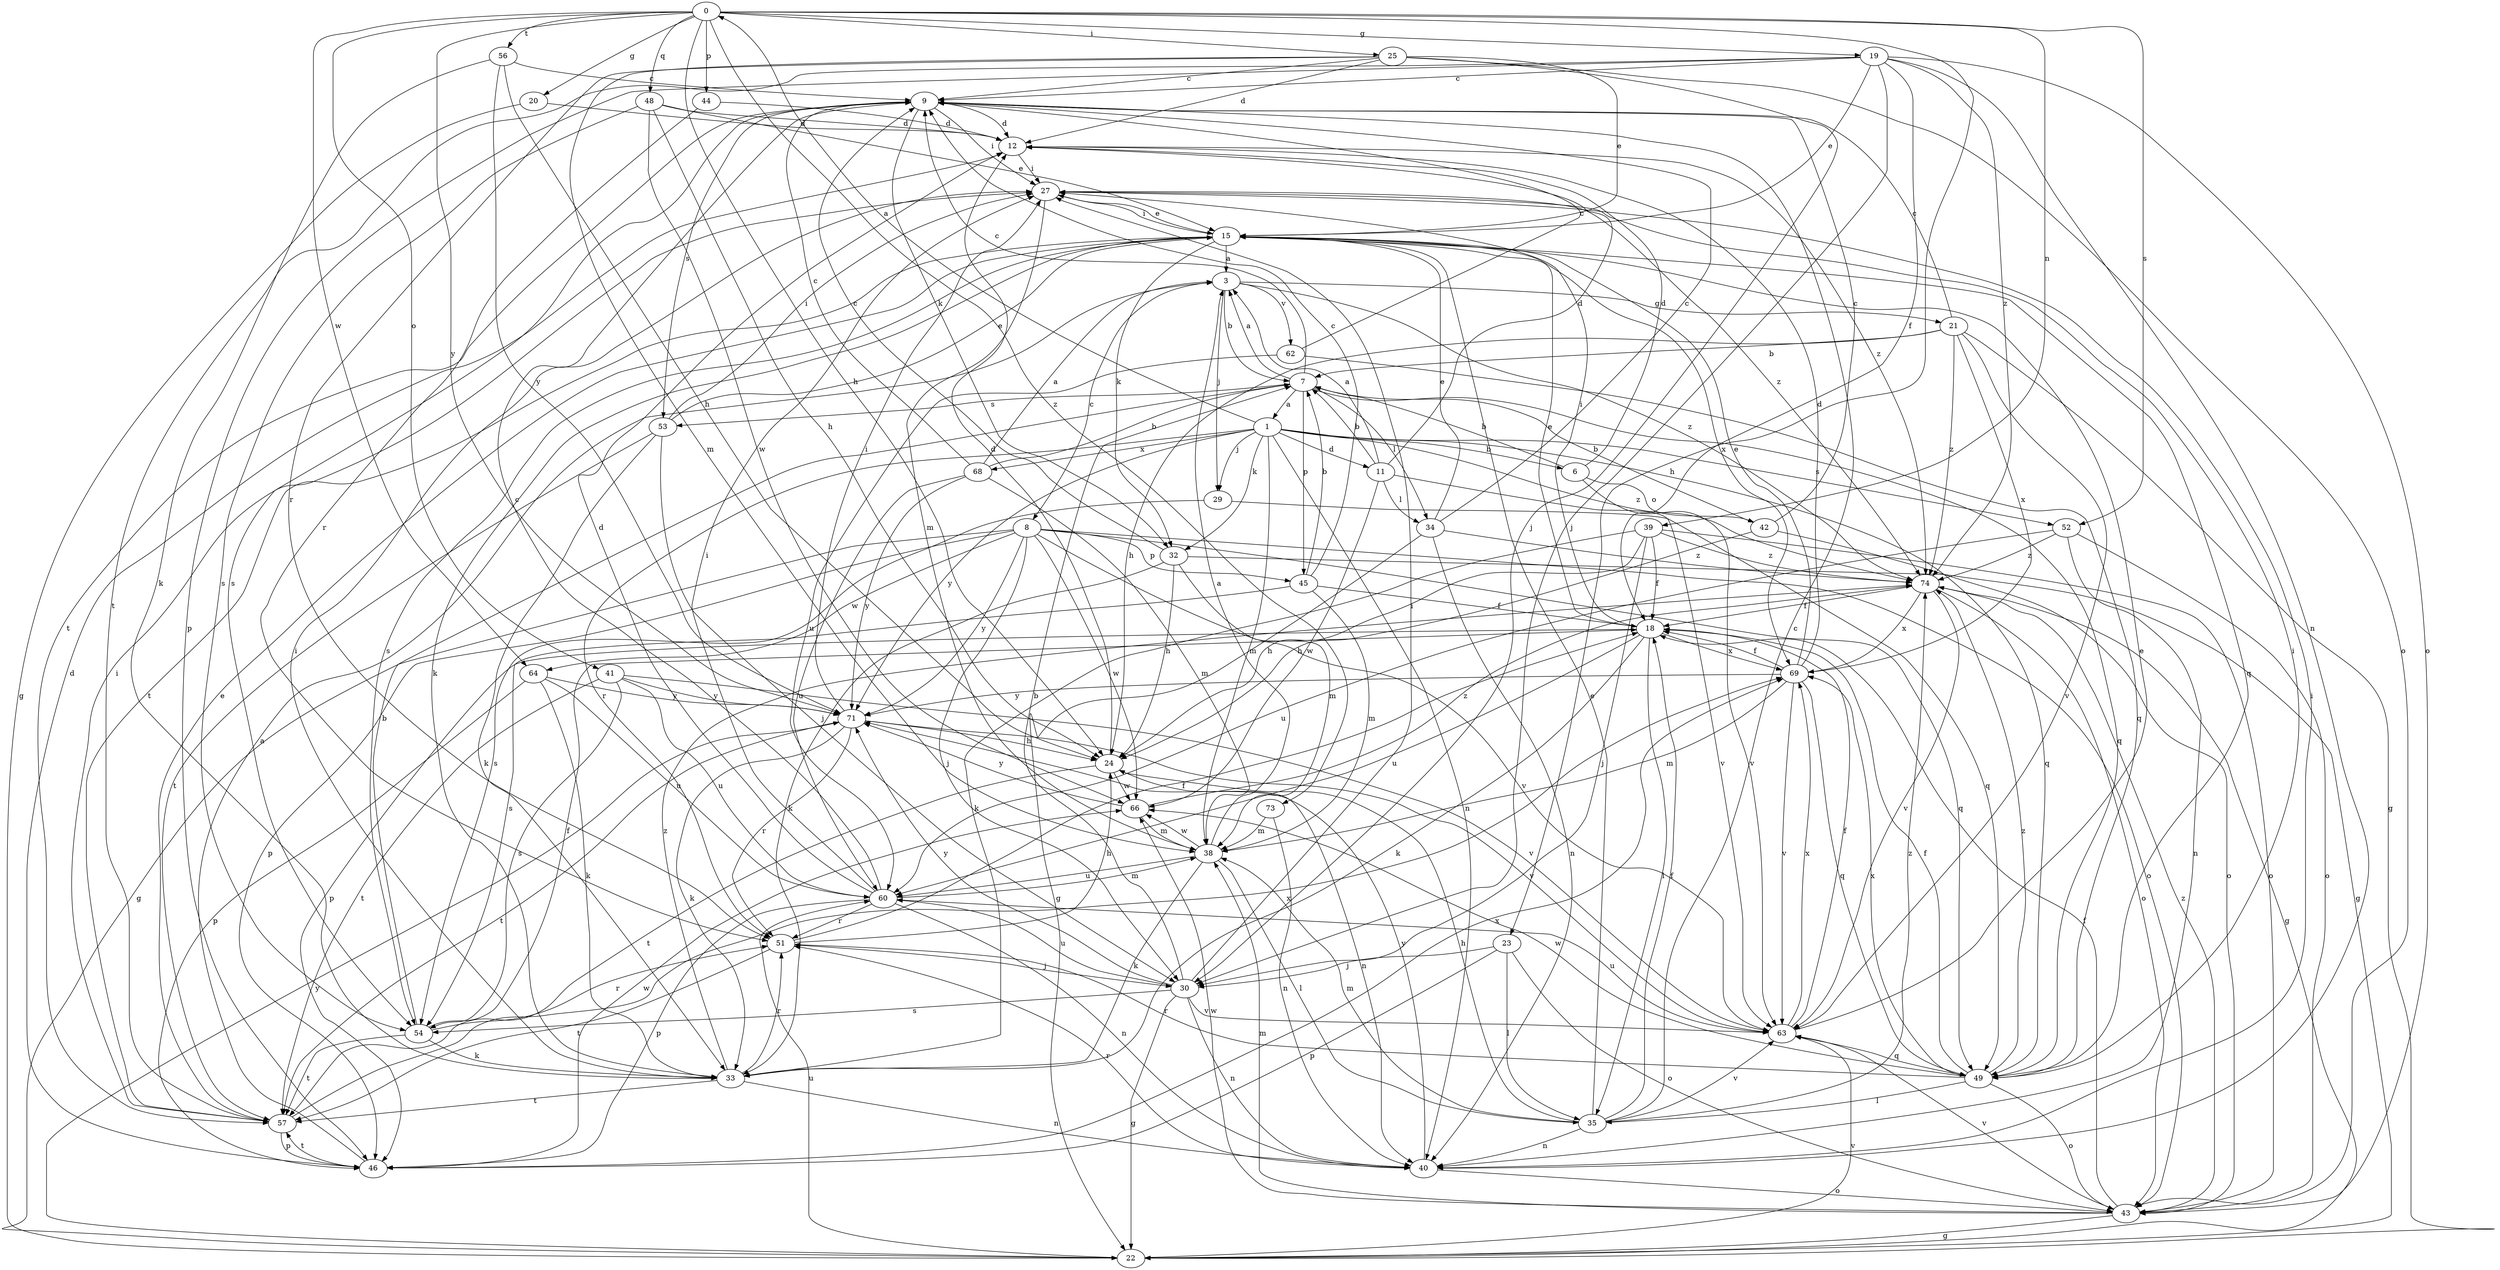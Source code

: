 strict digraph  {
0;
1;
3;
6;
7;
8;
9;
11;
12;
15;
18;
19;
20;
21;
22;
23;
24;
25;
27;
29;
30;
32;
33;
34;
35;
38;
39;
40;
41;
42;
43;
44;
45;
46;
48;
49;
51;
52;
53;
54;
56;
57;
60;
62;
63;
64;
66;
68;
69;
71;
73;
74;
0 -> 19  [label=g];
0 -> 20  [label=g];
0 -> 23  [label=h];
0 -> 24  [label=h];
0 -> 25  [label=i];
0 -> 39  [label=n];
0 -> 41  [label=o];
0 -> 44  [label=p];
0 -> 48  [label=q];
0 -> 52  [label=s];
0 -> 56  [label=t];
0 -> 64  [label=w];
0 -> 71  [label=y];
0 -> 73  [label=z];
1 -> 0  [label=a];
1 -> 6  [label=b];
1 -> 11  [label=d];
1 -> 29  [label=j];
1 -> 32  [label=k];
1 -> 38  [label=m];
1 -> 40  [label=n];
1 -> 49  [label=q];
1 -> 51  [label=r];
1 -> 52  [label=s];
1 -> 68  [label=x];
1 -> 71  [label=y];
1 -> 74  [label=z];
3 -> 7  [label=b];
3 -> 8  [label=c];
3 -> 21  [label=g];
3 -> 29  [label=j];
3 -> 62  [label=v];
3 -> 74  [label=z];
6 -> 7  [label=b];
6 -> 12  [label=d];
6 -> 42  [label=o];
6 -> 63  [label=v];
7 -> 1  [label=a];
7 -> 3  [label=a];
7 -> 9  [label=c];
7 -> 34  [label=l];
7 -> 45  [label=p];
7 -> 49  [label=q];
7 -> 53  [label=s];
8 -> 22  [label=g];
8 -> 30  [label=j];
8 -> 43  [label=o];
8 -> 45  [label=p];
8 -> 46  [label=p];
8 -> 49  [label=q];
8 -> 63  [label=v];
8 -> 64  [label=w];
8 -> 66  [label=w];
8 -> 71  [label=y];
9 -> 12  [label=d];
9 -> 27  [label=i];
9 -> 32  [label=k];
9 -> 53  [label=s];
9 -> 54  [label=s];
9 -> 57  [label=t];
11 -> 3  [label=a];
11 -> 7  [label=b];
11 -> 12  [label=d];
11 -> 34  [label=l];
11 -> 63  [label=v];
11 -> 66  [label=w];
12 -> 27  [label=i];
12 -> 74  [label=z];
15 -> 3  [label=a];
15 -> 27  [label=i];
15 -> 32  [label=k];
15 -> 33  [label=k];
15 -> 49  [label=q];
15 -> 54  [label=s];
15 -> 57  [label=t];
15 -> 69  [label=x];
18 -> 15  [label=e];
18 -> 27  [label=i];
18 -> 33  [label=k];
18 -> 35  [label=l];
18 -> 46  [label=p];
18 -> 60  [label=u];
18 -> 69  [label=x];
19 -> 9  [label=c];
19 -> 15  [label=e];
19 -> 18  [label=f];
19 -> 30  [label=j];
19 -> 40  [label=n];
19 -> 43  [label=o];
19 -> 46  [label=p];
19 -> 57  [label=t];
19 -> 74  [label=z];
20 -> 12  [label=d];
20 -> 22  [label=g];
21 -> 7  [label=b];
21 -> 9  [label=c];
21 -> 22  [label=g];
21 -> 24  [label=h];
21 -> 63  [label=v];
21 -> 69  [label=x];
21 -> 74  [label=z];
22 -> 60  [label=u];
22 -> 63  [label=v];
22 -> 71  [label=y];
23 -> 30  [label=j];
23 -> 35  [label=l];
23 -> 43  [label=o];
23 -> 46  [label=p];
24 -> 12  [label=d];
24 -> 40  [label=n];
24 -> 57  [label=t];
24 -> 66  [label=w];
25 -> 9  [label=c];
25 -> 12  [label=d];
25 -> 15  [label=e];
25 -> 30  [label=j];
25 -> 38  [label=m];
25 -> 43  [label=o];
25 -> 51  [label=r];
27 -> 15  [label=e];
27 -> 38  [label=m];
27 -> 74  [label=z];
29 -> 49  [label=q];
29 -> 54  [label=s];
30 -> 7  [label=b];
30 -> 22  [label=g];
30 -> 27  [label=i];
30 -> 40  [label=n];
30 -> 54  [label=s];
30 -> 60  [label=u];
30 -> 63  [label=v];
30 -> 71  [label=y];
32 -> 9  [label=c];
32 -> 22  [label=g];
32 -> 24  [label=h];
32 -> 33  [label=k];
32 -> 38  [label=m];
33 -> 27  [label=i];
33 -> 40  [label=n];
33 -> 51  [label=r];
33 -> 57  [label=t];
33 -> 74  [label=z];
34 -> 9  [label=c];
34 -> 15  [label=e];
34 -> 22  [label=g];
34 -> 40  [label=n];
34 -> 74  [label=z];
35 -> 9  [label=c];
35 -> 15  [label=e];
35 -> 18  [label=f];
35 -> 24  [label=h];
35 -> 38  [label=m];
35 -> 40  [label=n];
35 -> 63  [label=v];
35 -> 74  [label=z];
38 -> 3  [label=a];
38 -> 33  [label=k];
38 -> 35  [label=l];
38 -> 60  [label=u];
38 -> 66  [label=w];
39 -> 18  [label=f];
39 -> 24  [label=h];
39 -> 30  [label=j];
39 -> 33  [label=k];
39 -> 43  [label=o];
39 -> 74  [label=z];
40 -> 27  [label=i];
40 -> 43  [label=o];
40 -> 51  [label=r];
40 -> 71  [label=y];
41 -> 54  [label=s];
41 -> 57  [label=t];
41 -> 60  [label=u];
41 -> 63  [label=v];
41 -> 71  [label=y];
42 -> 7  [label=b];
42 -> 9  [label=c];
42 -> 24  [label=h];
42 -> 43  [label=o];
43 -> 18  [label=f];
43 -> 22  [label=g];
43 -> 38  [label=m];
43 -> 63  [label=v];
43 -> 66  [label=w];
43 -> 74  [label=z];
44 -> 12  [label=d];
44 -> 51  [label=r];
45 -> 7  [label=b];
45 -> 9  [label=c];
45 -> 18  [label=f];
45 -> 38  [label=m];
45 -> 54  [label=s];
46 -> 3  [label=a];
46 -> 12  [label=d];
46 -> 57  [label=t];
46 -> 66  [label=w];
46 -> 69  [label=x];
48 -> 12  [label=d];
48 -> 15  [label=e];
48 -> 24  [label=h];
48 -> 54  [label=s];
48 -> 66  [label=w];
49 -> 18  [label=f];
49 -> 27  [label=i];
49 -> 35  [label=l];
49 -> 43  [label=o];
49 -> 51  [label=r];
49 -> 66  [label=w];
49 -> 69  [label=x];
49 -> 74  [label=z];
51 -> 18  [label=f];
51 -> 24  [label=h];
51 -> 30  [label=j];
51 -> 57  [label=t];
52 -> 40  [label=n];
52 -> 43  [label=o];
52 -> 60  [label=u];
52 -> 74  [label=z];
53 -> 15  [label=e];
53 -> 27  [label=i];
53 -> 30  [label=j];
53 -> 33  [label=k];
53 -> 57  [label=t];
54 -> 7  [label=b];
54 -> 18  [label=f];
54 -> 33  [label=k];
54 -> 51  [label=r];
54 -> 57  [label=t];
56 -> 9  [label=c];
56 -> 24  [label=h];
56 -> 33  [label=k];
56 -> 71  [label=y];
57 -> 15  [label=e];
57 -> 27  [label=i];
57 -> 46  [label=p];
57 -> 69  [label=x];
60 -> 9  [label=c];
60 -> 12  [label=d];
60 -> 27  [label=i];
60 -> 38  [label=m];
60 -> 40  [label=n];
60 -> 46  [label=p];
60 -> 51  [label=r];
62 -> 9  [label=c];
62 -> 49  [label=q];
62 -> 60  [label=u];
63 -> 15  [label=e];
63 -> 18  [label=f];
63 -> 49  [label=q];
63 -> 60  [label=u];
63 -> 69  [label=x];
64 -> 33  [label=k];
64 -> 46  [label=p];
64 -> 60  [label=u];
64 -> 71  [label=y];
66 -> 38  [label=m];
66 -> 71  [label=y];
66 -> 74  [label=z];
68 -> 3  [label=a];
68 -> 7  [label=b];
68 -> 9  [label=c];
68 -> 38  [label=m];
68 -> 60  [label=u];
68 -> 71  [label=y];
69 -> 12  [label=d];
69 -> 15  [label=e];
69 -> 18  [label=f];
69 -> 38  [label=m];
69 -> 49  [label=q];
69 -> 63  [label=v];
69 -> 71  [label=y];
71 -> 24  [label=h];
71 -> 27  [label=i];
71 -> 33  [label=k];
71 -> 51  [label=r];
71 -> 57  [label=t];
71 -> 63  [label=v];
73 -> 38  [label=m];
73 -> 40  [label=n];
74 -> 18  [label=f];
74 -> 22  [label=g];
74 -> 43  [label=o];
74 -> 63  [label=v];
74 -> 69  [label=x];
}
